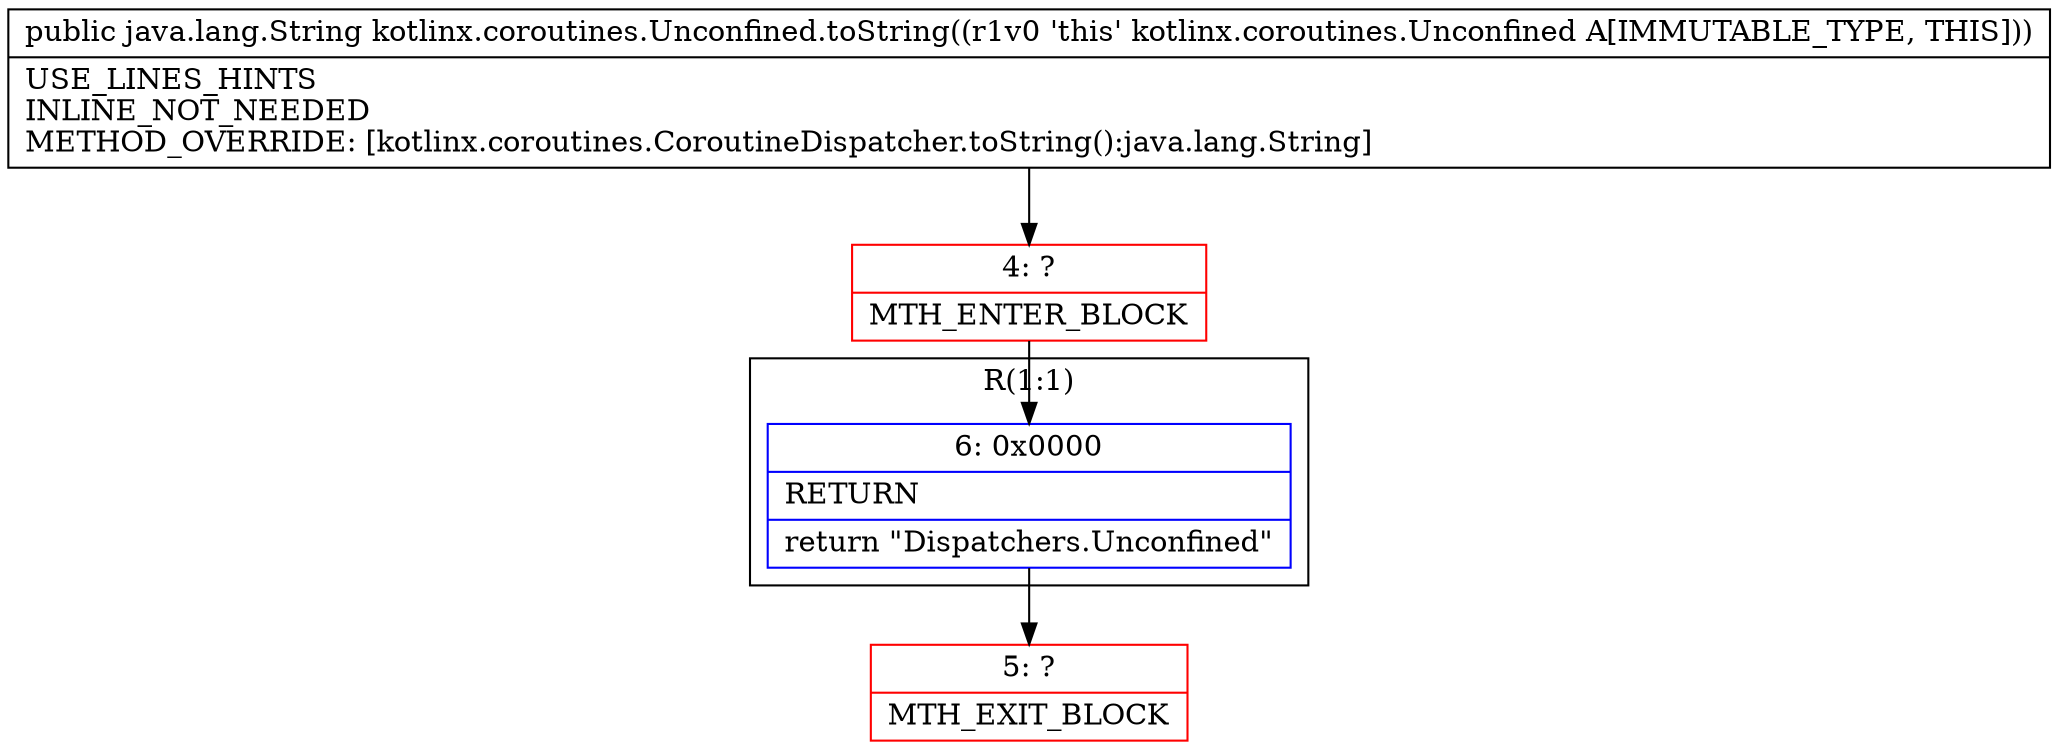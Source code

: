 digraph "CFG forkotlinx.coroutines.Unconfined.toString()Ljava\/lang\/String;" {
subgraph cluster_Region_373415495 {
label = "R(1:1)";
node [shape=record,color=blue];
Node_6 [shape=record,label="{6\:\ 0x0000|RETURN\l|return \"Dispatchers.Unconfined\"\l}"];
}
Node_4 [shape=record,color=red,label="{4\:\ ?|MTH_ENTER_BLOCK\l}"];
Node_5 [shape=record,color=red,label="{5\:\ ?|MTH_EXIT_BLOCK\l}"];
MethodNode[shape=record,label="{public java.lang.String kotlinx.coroutines.Unconfined.toString((r1v0 'this' kotlinx.coroutines.Unconfined A[IMMUTABLE_TYPE, THIS]))  | USE_LINES_HINTS\lINLINE_NOT_NEEDED\lMETHOD_OVERRIDE: [kotlinx.coroutines.CoroutineDispatcher.toString():java.lang.String]\l}"];
MethodNode -> Node_4;Node_6 -> Node_5;
Node_4 -> Node_6;
}

